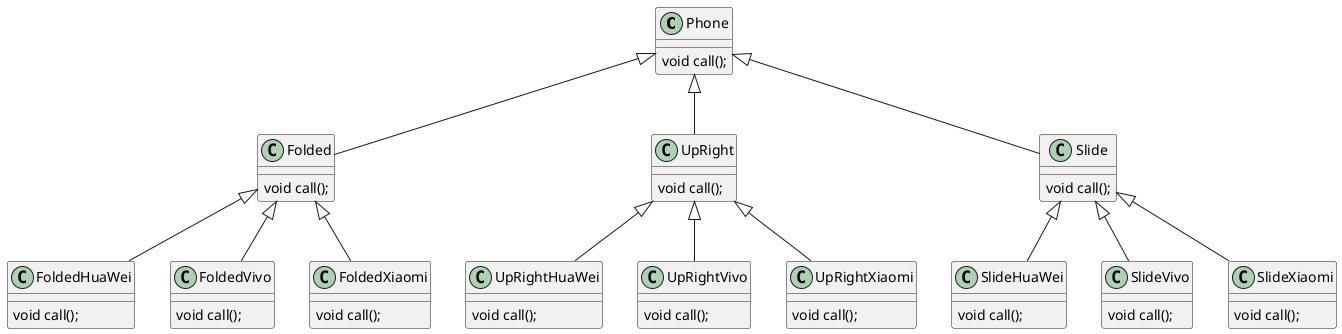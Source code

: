 @startuml
'https://plantuml.com/class-diagram

class Phone{
    void call();
}

class Folded{
    void call();
}

class UpRight{
    void call();
}

class Slide{
    void call();
}

class FoldedHuaWei{
    void call();
}

class FoldedVivo{
    void call();
}

class FoldedXiaomi{
    void call();
}

class UpRightHuaWei{
    void call();
}

class UpRightVivo{
    void call();
}

class UpRightXiaomi{
    void call();
}

class SlideHuaWei{
    void call();
}

class SlideVivo{
    void call();
}

class SlideXiaomi{
    void call();
}

Phone <|-- Folded
Phone <|-- UpRight
Phone <|-- Slide

Folded <|-- FoldedHuaWei
Folded <|-- FoldedVivo
Folded <|-- FoldedXiaomi

UpRight <|-- UpRightHuaWei
UpRight <|-- UpRightVivo
UpRight <|-- UpRightXiaomi

Slide <|-- SlideHuaWei
Slide <|-- SlideVivo
Slide <|-- SlideXiaomi

@enduml